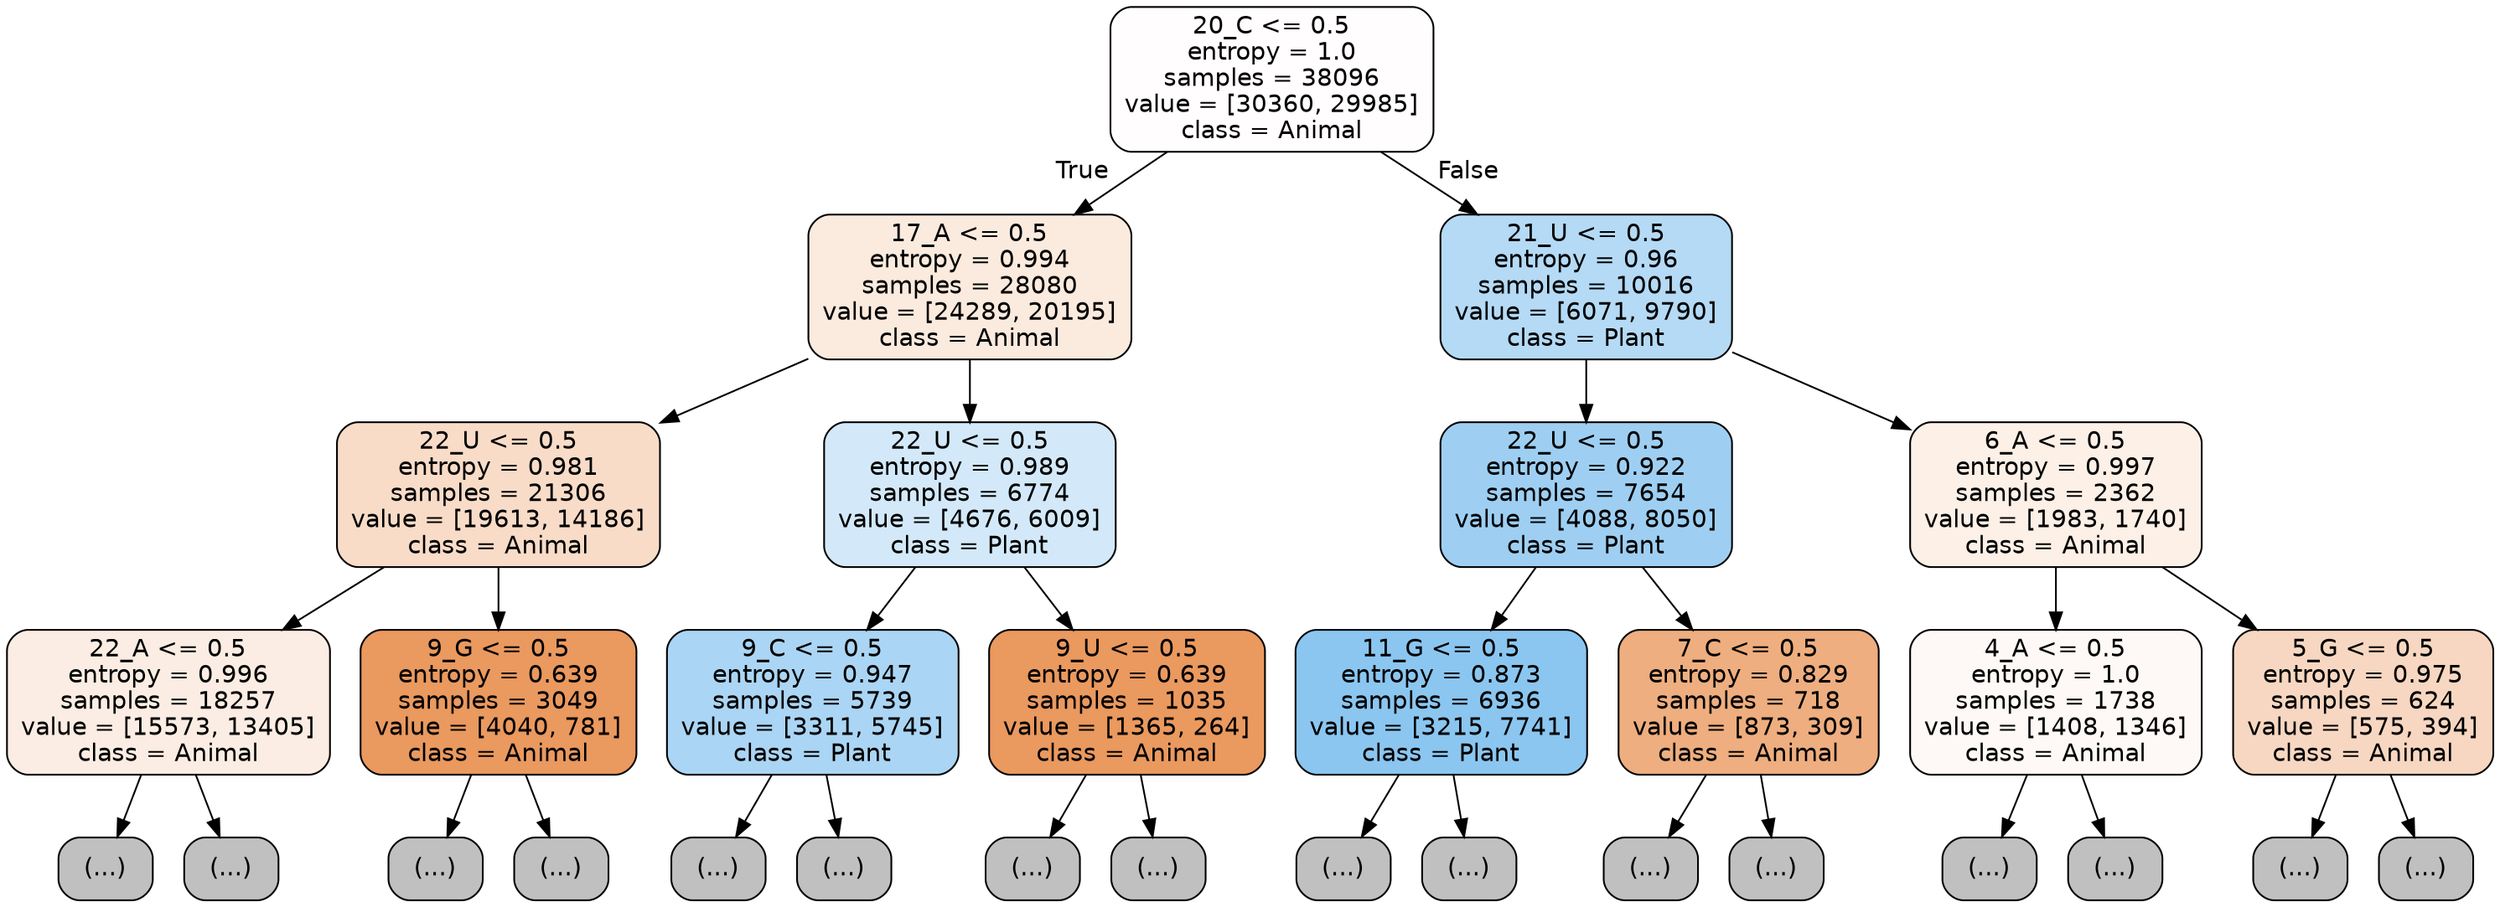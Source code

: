 digraph Tree {
node [shape=box, style="filled, rounded", color="black", fontname="helvetica"] ;
edge [fontname="helvetica"] ;
0 [label="20_C <= 0.5\nentropy = 1.0\nsamples = 38096\nvalue = [30360, 29985]\nclass = Animal", fillcolor="#fffdfd"] ;
1 [label="17_A <= 0.5\nentropy = 0.994\nsamples = 28080\nvalue = [24289, 20195]\nclass = Animal", fillcolor="#fbeade"] ;
0 -> 1 [labeldistance=2.5, labelangle=45, headlabel="True"] ;
2 [label="22_U <= 0.5\nentropy = 0.981\nsamples = 21306\nvalue = [19613, 14186]\nclass = Animal", fillcolor="#f8dcc8"] ;
1 -> 2 ;
3 [label="22_A <= 0.5\nentropy = 0.996\nsamples = 18257\nvalue = [15573, 13405]\nclass = Animal", fillcolor="#fbede3"] ;
2 -> 3 ;
4 [label="(...)", fillcolor="#C0C0C0"] ;
3 -> 4 ;
7577 [label="(...)", fillcolor="#C0C0C0"] ;
3 -> 7577 ;
8676 [label="9_G <= 0.5\nentropy = 0.639\nsamples = 3049\nvalue = [4040, 781]\nclass = Animal", fillcolor="#ea995f"] ;
2 -> 8676 ;
8677 [label="(...)", fillcolor="#C0C0C0"] ;
8676 -> 8677 ;
9412 [label="(...)", fillcolor="#C0C0C0"] ;
8676 -> 9412 ;
9707 [label="22_U <= 0.5\nentropy = 0.989\nsamples = 6774\nvalue = [4676, 6009]\nclass = Plant", fillcolor="#d3e9f9"] ;
1 -> 9707 ;
9708 [label="9_C <= 0.5\nentropy = 0.947\nsamples = 5739\nvalue = [3311, 5745]\nclass = Plant", fillcolor="#abd5f4"] ;
9707 -> 9708 ;
9709 [label="(...)", fillcolor="#C0C0C0"] ;
9708 -> 9709 ;
11698 [label="(...)", fillcolor="#C0C0C0"] ;
9708 -> 11698 ;
12215 [label="9_U <= 0.5\nentropy = 0.639\nsamples = 1035\nvalue = [1365, 264]\nclass = Animal", fillcolor="#ea995f"] ;
9707 -> 12215 ;
12216 [label="(...)", fillcolor="#C0C0C0"] ;
12215 -> 12216 ;
12513 [label="(...)", fillcolor="#C0C0C0"] ;
12215 -> 12513 ;
12592 [label="21_U <= 0.5\nentropy = 0.96\nsamples = 10016\nvalue = [6071, 9790]\nclass = Plant", fillcolor="#b4daf5"] ;
0 -> 12592 [labeldistance=2.5, labelangle=-45, headlabel="False"] ;
12593 [label="22_U <= 0.5\nentropy = 0.922\nsamples = 7654\nvalue = [4088, 8050]\nclass = Plant", fillcolor="#9ecff2"] ;
12592 -> 12593 ;
12594 [label="11_G <= 0.5\nentropy = 0.873\nsamples = 6936\nvalue = [3215, 7741]\nclass = Plant", fillcolor="#8bc6f0"] ;
12593 -> 12594 ;
12595 [label="(...)", fillcolor="#C0C0C0"] ;
12594 -> 12595 ;
14586 [label="(...)", fillcolor="#C0C0C0"] ;
12594 -> 14586 ;
15259 [label="7_C <= 0.5\nentropy = 0.829\nsamples = 718\nvalue = [873, 309]\nclass = Animal", fillcolor="#eeae7f"] ;
12593 -> 15259 ;
15260 [label="(...)", fillcolor="#C0C0C0"] ;
15259 -> 15260 ;
15527 [label="(...)", fillcolor="#C0C0C0"] ;
15259 -> 15527 ;
15606 [label="6_A <= 0.5\nentropy = 0.997\nsamples = 2362\nvalue = [1983, 1740]\nclass = Animal", fillcolor="#fcf0e7"] ;
12592 -> 15606 ;
15607 [label="4_A <= 0.5\nentropy = 1.0\nsamples = 1738\nvalue = [1408, 1346]\nclass = Animal", fillcolor="#fef9f6"] ;
15606 -> 15607 ;
15608 [label="(...)", fillcolor="#C0C0C0"] ;
15607 -> 15608 ;
16259 [label="(...)", fillcolor="#C0C0C0"] ;
15607 -> 16259 ;
16438 [label="5_G <= 0.5\nentropy = 0.975\nsamples = 624\nvalue = [575, 394]\nclass = Animal", fillcolor="#f7d7c1"] ;
15606 -> 16438 ;
16439 [label="(...)", fillcolor="#C0C0C0"] ;
16438 -> 16439 ;
16638 [label="(...)", fillcolor="#C0C0C0"] ;
16438 -> 16638 ;
}